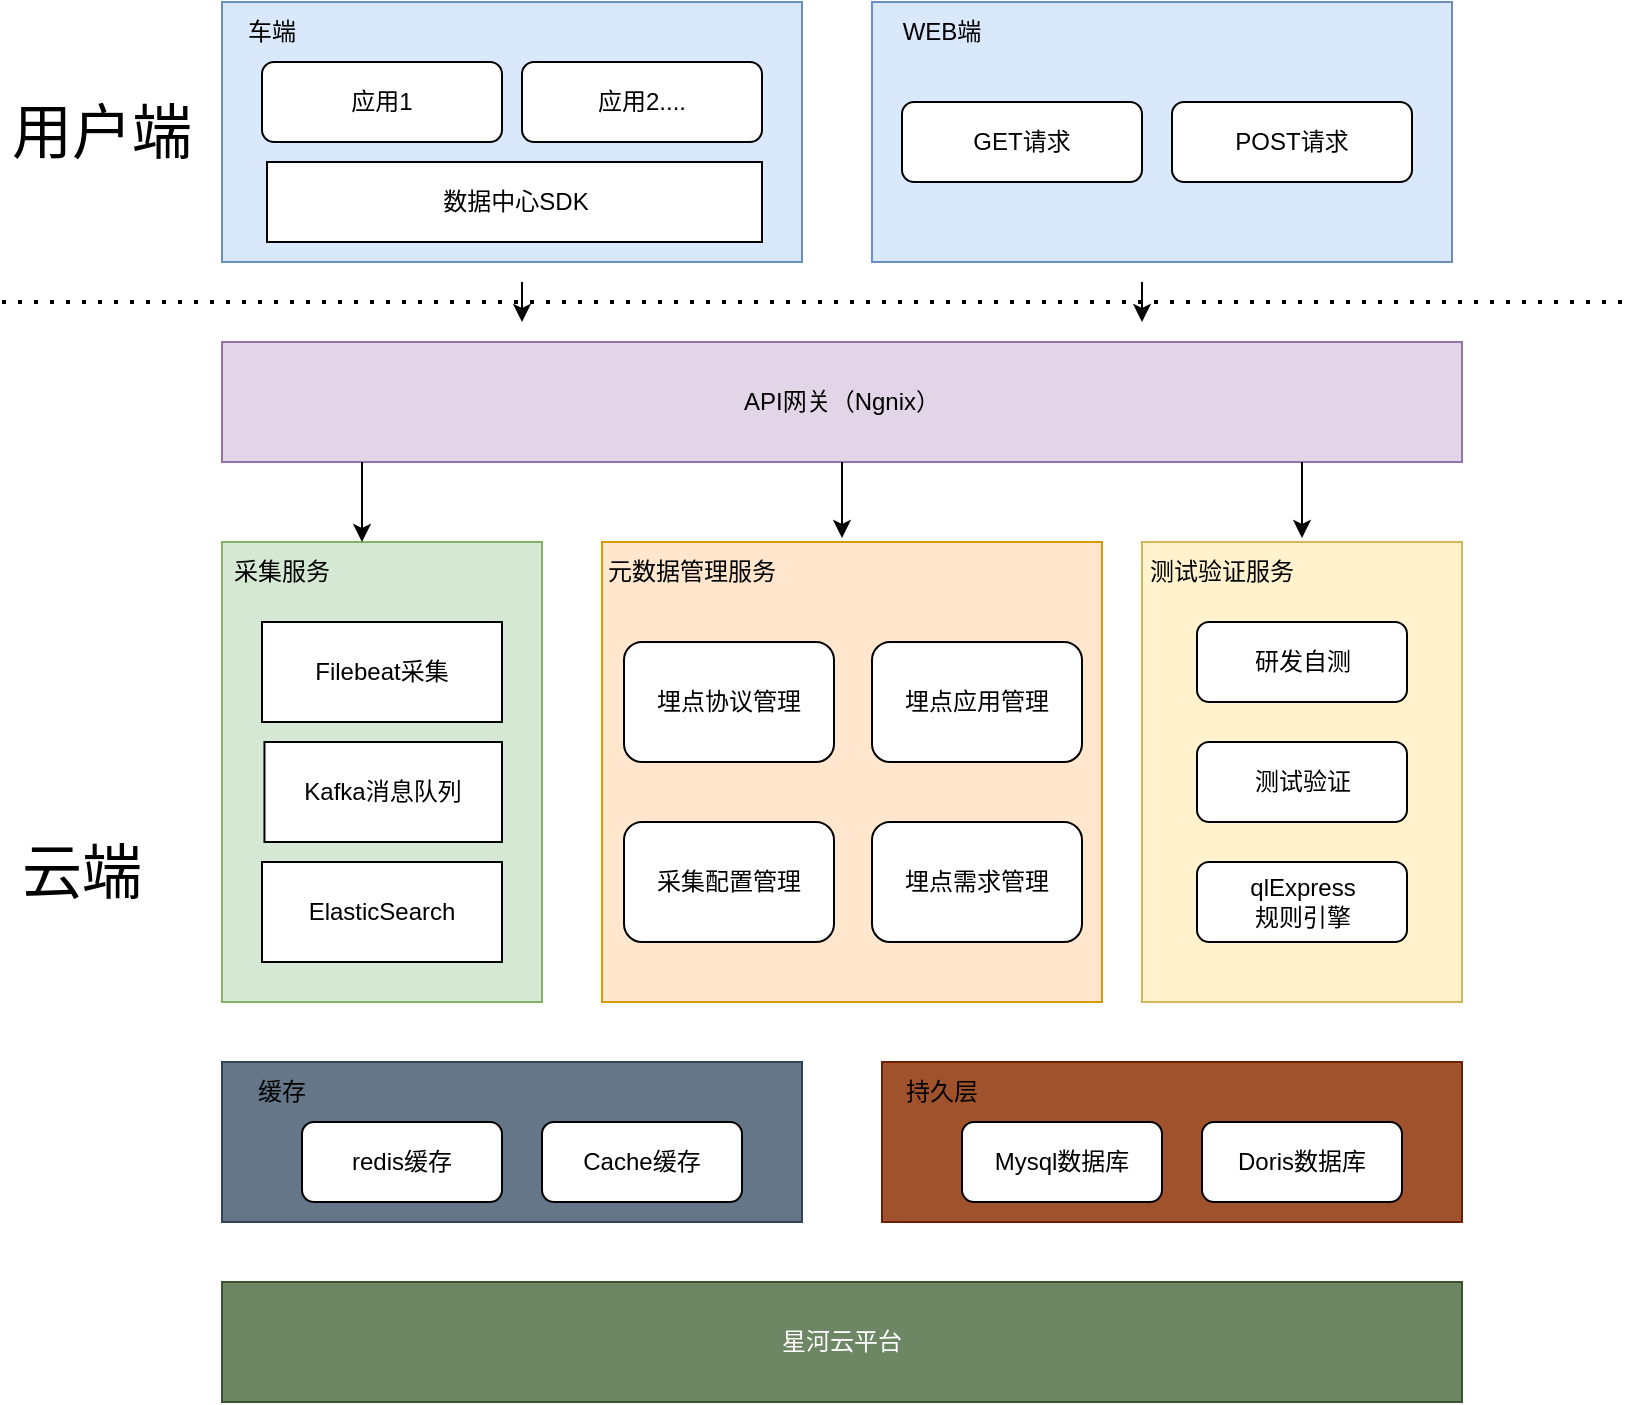 <mxfile version="24.8.0">
  <diagram name="第 1 页" id="c-6Z-fvDXJ6G98l71IaQ">
    <mxGraphModel dx="1386" dy="704" grid="1" gridSize="10" guides="1" tooltips="1" connect="1" arrows="1" fold="1" page="1" pageScale="1" pageWidth="827" pageHeight="1169" math="0" shadow="0">
      <root>
        <mxCell id="0" />
        <mxCell id="1" parent="0" />
        <mxCell id="Rcv9ff5-Xtqw_4qlxiXb-2" value="" style="rounded=0;whiteSpace=wrap;html=1;fillColor=#ffe6cc;strokeColor=#d79b00;" vertex="1" parent="1">
          <mxGeometry x="350" y="330" width="250" height="230" as="geometry" />
        </mxCell>
        <mxCell id="Rcv9ff5-Xtqw_4qlxiXb-3" value="埋点协议管理" style="rounded=1;whiteSpace=wrap;html=1;" vertex="1" parent="1">
          <mxGeometry x="361" y="380" width="105" height="60" as="geometry" />
        </mxCell>
        <mxCell id="Rcv9ff5-Xtqw_4qlxiXb-7" value="" style="rounded=0;whiteSpace=wrap;html=1;fillColor=#647687;fontColor=#ffffff;strokeColor=#314354;" vertex="1" parent="1">
          <mxGeometry x="160" y="590" width="290" height="80" as="geometry" />
        </mxCell>
        <mxCell id="Rcv9ff5-Xtqw_4qlxiXb-11" value="" style="endArrow=none;dashed=1;html=1;dashPattern=1 3;strokeWidth=2;rounded=0;" edge="1" parent="1">
          <mxGeometry width="50" height="50" relative="1" as="geometry">
            <mxPoint x="50" y="210" as="sourcePoint" />
            <mxPoint x="860" y="210" as="targetPoint" />
          </mxGeometry>
        </mxCell>
        <mxCell id="Rcv9ff5-Xtqw_4qlxiXb-14" value="" style="rounded=0;whiteSpace=wrap;html=1;fillColor=#dae8fc;strokeColor=#6c8ebf;" vertex="1" parent="1">
          <mxGeometry x="160" y="60" width="290" height="130" as="geometry" />
        </mxCell>
        <mxCell id="Rcv9ff5-Xtqw_4qlxiXb-15" value="应用1" style="rounded=1;whiteSpace=wrap;html=1;" vertex="1" parent="1">
          <mxGeometry x="180" y="90" width="120" height="40" as="geometry" />
        </mxCell>
        <mxCell id="Rcv9ff5-Xtqw_4qlxiXb-16" value="车端" style="text;html=1;align=center;verticalAlign=middle;whiteSpace=wrap;rounded=0;" vertex="1" parent="1">
          <mxGeometry x="150" y="60" width="70" height="30" as="geometry" />
        </mxCell>
        <mxCell id="Rcv9ff5-Xtqw_4qlxiXb-17" value="应用2...." style="rounded=1;whiteSpace=wrap;html=1;" vertex="1" parent="1">
          <mxGeometry x="310" y="90" width="120" height="40" as="geometry" />
        </mxCell>
        <mxCell id="Rcv9ff5-Xtqw_4qlxiXb-20" value="数据中心SDK" style="rounded=0;whiteSpace=wrap;html=1;" vertex="1" parent="1">
          <mxGeometry x="182.5" y="140" width="247.5" height="40" as="geometry" />
        </mxCell>
        <mxCell id="Rcv9ff5-Xtqw_4qlxiXb-21" value="API网关（Ngnix）" style="rounded=0;whiteSpace=wrap;html=1;fillColor=#e1d5e7;strokeColor=#9673a6;" vertex="1" parent="1">
          <mxGeometry x="160" y="230" width="620" height="60" as="geometry" />
        </mxCell>
        <mxCell id="Rcv9ff5-Xtqw_4qlxiXb-22" value="" style="rounded=0;whiteSpace=wrap;html=1;fillColor=#d5e8d4;strokeColor=#82b366;" vertex="1" parent="1">
          <mxGeometry x="160" y="330" width="160" height="230" as="geometry" />
        </mxCell>
        <mxCell id="Rcv9ff5-Xtqw_4qlxiXb-24" value="Kafka消息队列" style="rounded=0;whiteSpace=wrap;html=1;" vertex="1" parent="1">
          <mxGeometry x="181.24" y="430" width="118.76" height="50" as="geometry" />
        </mxCell>
        <mxCell id="Rcv9ff5-Xtqw_4qlxiXb-27" value="" style="rounded=0;whiteSpace=wrap;html=1;fillColor=#dae8fc;strokeColor=#6c8ebf;" vertex="1" parent="1">
          <mxGeometry x="485" y="60" width="290" height="130" as="geometry" />
        </mxCell>
        <mxCell id="Rcv9ff5-Xtqw_4qlxiXb-28" value="GET请求" style="rounded=1;whiteSpace=wrap;html=1;" vertex="1" parent="1">
          <mxGeometry x="500" y="110" width="120" height="40" as="geometry" />
        </mxCell>
        <mxCell id="Rcv9ff5-Xtqw_4qlxiXb-29" value="WEB端" style="text;html=1;align=center;verticalAlign=middle;whiteSpace=wrap;rounded=0;" vertex="1" parent="1">
          <mxGeometry x="485" y="60" width="70" height="30" as="geometry" />
        </mxCell>
        <mxCell id="Rcv9ff5-Xtqw_4qlxiXb-30" value="POST请求" style="rounded=1;whiteSpace=wrap;html=1;" vertex="1" parent="1">
          <mxGeometry x="635" y="110" width="120" height="40" as="geometry" />
        </mxCell>
        <mxCell id="Rcv9ff5-Xtqw_4qlxiXb-32" value="用户端" style="text;html=1;align=center;verticalAlign=middle;whiteSpace=wrap;rounded=0;fontSize=30;" vertex="1" parent="1">
          <mxGeometry x="50" y="90" width="100" height="70" as="geometry" />
        </mxCell>
        <mxCell id="Rcv9ff5-Xtqw_4qlxiXb-33" value="采集服务" style="text;html=1;align=center;verticalAlign=middle;whiteSpace=wrap;rounded=0;" vertex="1" parent="1">
          <mxGeometry x="160" y="330" width="60" height="30" as="geometry" />
        </mxCell>
        <mxCell id="Rcv9ff5-Xtqw_4qlxiXb-34" value="Filebeat采集" style="rounded=0;whiteSpace=wrap;html=1;" vertex="1" parent="1">
          <mxGeometry x="180" y="370" width="120" height="50" as="geometry" />
        </mxCell>
        <mxCell id="Rcv9ff5-Xtqw_4qlxiXb-35" value="ElasticSearch" style="rounded=0;whiteSpace=wrap;html=1;" vertex="1" parent="1">
          <mxGeometry x="180" y="490" width="120" height="50" as="geometry" />
        </mxCell>
        <mxCell id="Rcv9ff5-Xtqw_4qlxiXb-36" value="元数据管理服务" style="text;html=1;align=center;verticalAlign=middle;whiteSpace=wrap;rounded=0;" vertex="1" parent="1">
          <mxGeometry x="350" y="330" width="90" height="30" as="geometry" />
        </mxCell>
        <mxCell id="Rcv9ff5-Xtqw_4qlxiXb-38" value="埋点应用管理" style="rounded=1;whiteSpace=wrap;html=1;" vertex="1" parent="1">
          <mxGeometry x="485" y="380" width="105" height="60" as="geometry" />
        </mxCell>
        <mxCell id="Rcv9ff5-Xtqw_4qlxiXb-39" value="采集配置管理" style="rounded=1;whiteSpace=wrap;html=1;" vertex="1" parent="1">
          <mxGeometry x="361" y="470" width="105" height="60" as="geometry" />
        </mxCell>
        <mxCell id="Rcv9ff5-Xtqw_4qlxiXb-40" value="埋点需求管理" style="rounded=1;whiteSpace=wrap;html=1;" vertex="1" parent="1">
          <mxGeometry x="485" y="470" width="105" height="60" as="geometry" />
        </mxCell>
        <mxCell id="Rcv9ff5-Xtqw_4qlxiXb-41" value="" style="rounded=0;whiteSpace=wrap;html=1;fillColor=#fff2cc;strokeColor=#d6b656;" vertex="1" parent="1">
          <mxGeometry x="620" y="330" width="160" height="230" as="geometry" />
        </mxCell>
        <mxCell id="Rcv9ff5-Xtqw_4qlxiXb-42" value="测试验证服务" style="text;html=1;align=center;verticalAlign=middle;whiteSpace=wrap;rounded=0;" vertex="1" parent="1">
          <mxGeometry x="620" y="330" width="80" height="30" as="geometry" />
        </mxCell>
        <mxCell id="Rcv9ff5-Xtqw_4qlxiXb-43" value="研发自测" style="rounded=1;whiteSpace=wrap;html=1;" vertex="1" parent="1">
          <mxGeometry x="647.5" y="370" width="105" height="40" as="geometry" />
        </mxCell>
        <mxCell id="Rcv9ff5-Xtqw_4qlxiXb-44" value="测试验证" style="rounded=1;whiteSpace=wrap;html=1;" vertex="1" parent="1">
          <mxGeometry x="647.5" y="430" width="105" height="40" as="geometry" />
        </mxCell>
        <mxCell id="Rcv9ff5-Xtqw_4qlxiXb-45" value="qlExpress&lt;div&gt;规则引擎&lt;/div&gt;" style="rounded=1;whiteSpace=wrap;html=1;" vertex="1" parent="1">
          <mxGeometry x="647.5" y="490" width="105" height="40" as="geometry" />
        </mxCell>
        <mxCell id="Rcv9ff5-Xtqw_4qlxiXb-46" value="redis缓存" style="rounded=1;whiteSpace=wrap;html=1;" vertex="1" parent="1">
          <mxGeometry x="200" y="620" width="100" height="40" as="geometry" />
        </mxCell>
        <mxCell id="Rcv9ff5-Xtqw_4qlxiXb-47" value="缓存" style="text;html=1;align=center;verticalAlign=middle;whiteSpace=wrap;rounded=0;" vertex="1" parent="1">
          <mxGeometry x="160" y="590" width="60" height="30" as="geometry" />
        </mxCell>
        <mxCell id="Rcv9ff5-Xtqw_4qlxiXb-48" value="Cache缓存" style="rounded=1;whiteSpace=wrap;html=1;" vertex="1" parent="1">
          <mxGeometry x="320" y="620" width="100" height="40" as="geometry" />
        </mxCell>
        <mxCell id="Rcv9ff5-Xtqw_4qlxiXb-50" value="" style="rounded=0;whiteSpace=wrap;html=1;fillColor=#a0522d;fontColor=#ffffff;strokeColor=#6D1F00;" vertex="1" parent="1">
          <mxGeometry x="490" y="590" width="290" height="80" as="geometry" />
        </mxCell>
        <mxCell id="Rcv9ff5-Xtqw_4qlxiXb-51" value="Mysql数据库" style="rounded=1;whiteSpace=wrap;html=1;" vertex="1" parent="1">
          <mxGeometry x="530" y="620" width="100" height="40" as="geometry" />
        </mxCell>
        <mxCell id="Rcv9ff5-Xtqw_4qlxiXb-52" value="持久层" style="text;html=1;align=center;verticalAlign=middle;whiteSpace=wrap;rounded=0;" vertex="1" parent="1">
          <mxGeometry x="490" y="590" width="60" height="30" as="geometry" />
        </mxCell>
        <mxCell id="Rcv9ff5-Xtqw_4qlxiXb-53" value="Doris数据库" style="rounded=1;whiteSpace=wrap;html=1;" vertex="1" parent="1">
          <mxGeometry x="650" y="620" width="100" height="40" as="geometry" />
        </mxCell>
        <mxCell id="Rcv9ff5-Xtqw_4qlxiXb-54" value="星河云平台" style="rounded=0;whiteSpace=wrap;html=1;fillColor=#6d8764;fontColor=#ffffff;strokeColor=#3A5431;" vertex="1" parent="1">
          <mxGeometry x="160" y="700" width="620" height="60" as="geometry" />
        </mxCell>
        <mxCell id="Rcv9ff5-Xtqw_4qlxiXb-55" value="云端" style="text;html=1;align=center;verticalAlign=middle;whiteSpace=wrap;rounded=0;fontSize=30;" vertex="1" parent="1">
          <mxGeometry x="50" y="480" width="80" height="30" as="geometry" />
        </mxCell>
        <mxCell id="Rcv9ff5-Xtqw_4qlxiXb-65" value="" style="endArrow=classic;html=1;rounded=0;" edge="1" parent="1">
          <mxGeometry width="50" height="50" relative="1" as="geometry">
            <mxPoint x="310" y="200" as="sourcePoint" />
            <mxPoint x="310" y="220" as="targetPoint" />
          </mxGeometry>
        </mxCell>
        <mxCell id="Rcv9ff5-Xtqw_4qlxiXb-67" value="" style="endArrow=classic;html=1;rounded=0;" edge="1" parent="1">
          <mxGeometry width="50" height="50" relative="1" as="geometry">
            <mxPoint x="620" y="200" as="sourcePoint" />
            <mxPoint x="620" y="220" as="targetPoint" />
          </mxGeometry>
        </mxCell>
        <mxCell id="Rcv9ff5-Xtqw_4qlxiXb-70" value="" style="endArrow=classic;html=1;rounded=0;" edge="1" parent="1">
          <mxGeometry width="50" height="50" relative="1" as="geometry">
            <mxPoint x="230" y="290" as="sourcePoint" />
            <mxPoint x="230" y="330" as="targetPoint" />
          </mxGeometry>
        </mxCell>
        <mxCell id="Rcv9ff5-Xtqw_4qlxiXb-72" value="" style="endArrow=classic;html=1;rounded=0;exitX=0.5;exitY=1;exitDx=0;exitDy=0;" edge="1" parent="1" source="Rcv9ff5-Xtqw_4qlxiXb-21">
          <mxGeometry width="50" height="50" relative="1" as="geometry">
            <mxPoint x="240" y="300" as="sourcePoint" />
            <mxPoint x="470" y="328" as="targetPoint" />
            <Array as="points">
              <mxPoint x="470" y="310" />
            </Array>
          </mxGeometry>
        </mxCell>
        <mxCell id="Rcv9ff5-Xtqw_4qlxiXb-73" value="" style="endArrow=classic;html=1;rounded=0;exitX=0.5;exitY=1;exitDx=0;exitDy=0;" edge="1" parent="1">
          <mxGeometry width="50" height="50" relative="1" as="geometry">
            <mxPoint x="700" y="290" as="sourcePoint" />
            <mxPoint x="700" y="328" as="targetPoint" />
            <Array as="points">
              <mxPoint x="700" y="310" />
            </Array>
          </mxGeometry>
        </mxCell>
      </root>
    </mxGraphModel>
  </diagram>
</mxfile>
